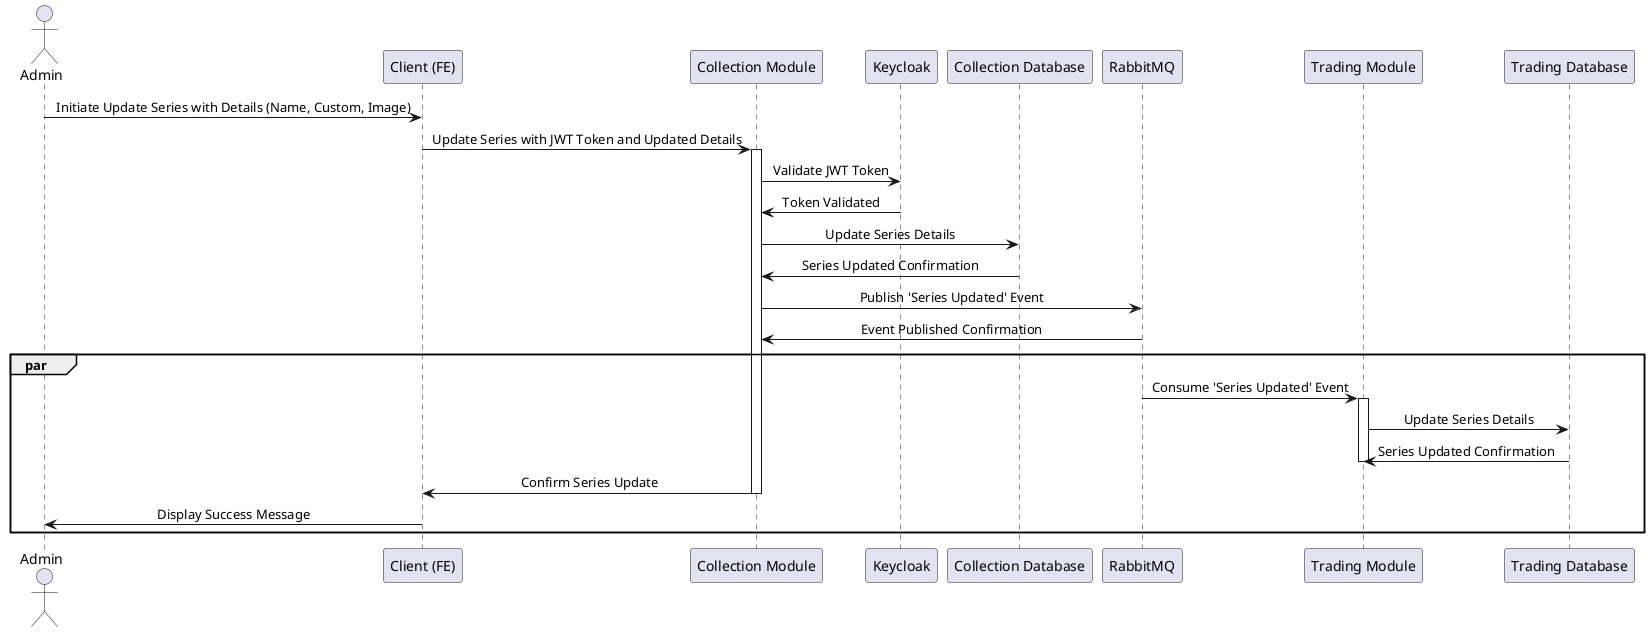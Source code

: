 @startuml
skinparam SequenceMessageAlignment center
actor Admin
participant "Client (FE)" as Client
participant "Collection Module" as Collection
participant "Keycloak" as Auth
participant "Collection Database" as CollectionDB
participant "RabbitMQ" as MQ
participant "Trading Module" as Trading
participant "Trading Database" as TradingDB

Admin -> Client: Initiate Update Series with Details (Name, Custom, Image)
Client -> Collection: Update Series with JWT Token and Updated Details

activate Collection
Collection -> Auth: Validate JWT Token
Auth -> Collection: Token Validated

Collection -> CollectionDB: Update Series Details
CollectionDB -> Collection: Series Updated Confirmation

Collection -> MQ: Publish 'Series Updated' Event
MQ -> Collection: Event Published Confirmation

par
    MQ -> Trading: Consume 'Series Updated' Event
    activate Trading
    Trading -> TradingDB: Update Series Details
    TradingDB -> Trading: Series Updated Confirmation
    deactivate Trading

    Collection -> Client: Confirm Series Update
    deactivate Collection
    Client -> Admin: Display Success Message
end
deactivate Collection
@enduml
